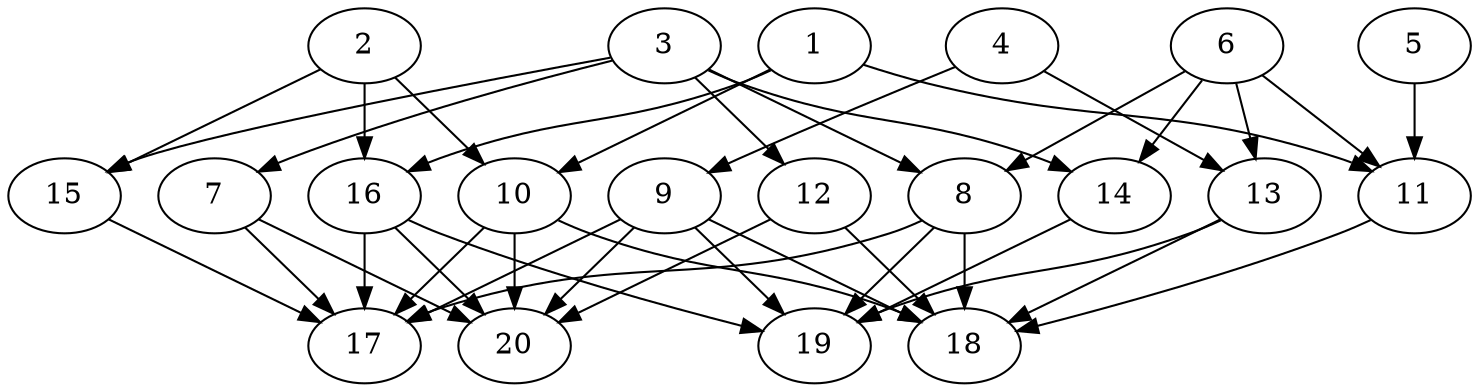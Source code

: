 // DAG automatically generated by daggen at Tue Jul 23 14:25:45 2019
// ./daggen --dot -n 20 --ccr 0.3 --fat 0.7 --regular 0.5 --density 0.6 --mindata 5242880 --maxdata 52428800 
digraph G {
  1 [size="47090347", alpha="0.10", expect_size="14127104"] 
  1 -> 10 [size ="14127104"]
  1 -> 11 [size ="14127104"]
  1 -> 16 [size ="14127104"]
  2 [size="156357973", alpha="0.16", expect_size="46907392"] 
  2 -> 10 [size ="46907392"]
  2 -> 15 [size ="46907392"]
  2 -> 16 [size ="46907392"]
  3 [size="165686613", alpha="0.17", expect_size="49705984"] 
  3 -> 7 [size ="49705984"]
  3 -> 8 [size ="49705984"]
  3 -> 12 [size ="49705984"]
  3 -> 14 [size ="49705984"]
  3 -> 15 [size ="49705984"]
  4 [size="145926827", alpha="0.07", expect_size="43778048"] 
  4 -> 9 [size ="43778048"]
  4 -> 13 [size ="43778048"]
  5 [size="121128960", alpha="0.10", expect_size="36338688"] 
  5 -> 11 [size ="36338688"]
  6 [size="165604693", alpha="0.19", expect_size="49681408"] 
  6 -> 8 [size ="49681408"]
  6 -> 11 [size ="49681408"]
  6 -> 13 [size ="49681408"]
  6 -> 14 [size ="49681408"]
  7 [size="87852373", alpha="0.19", expect_size="26355712"] 
  7 -> 17 [size ="26355712"]
  7 -> 20 [size ="26355712"]
  8 [size="159546027", alpha="0.09", expect_size="47863808"] 
  8 -> 17 [size ="47863808"]
  8 -> 18 [size ="47863808"]
  8 -> 19 [size ="47863808"]
  9 [size="59159893", alpha="0.05", expect_size="17747968"] 
  9 -> 17 [size ="17747968"]
  9 -> 18 [size ="17747968"]
  9 -> 19 [size ="17747968"]
  9 -> 20 [size ="17747968"]
  10 [size="79650133", alpha="0.20", expect_size="23895040"] 
  10 -> 17 [size ="23895040"]
  10 -> 18 [size ="23895040"]
  10 -> 20 [size ="23895040"]
  11 [size="134966613", alpha="0.02", expect_size="40489984"] 
  11 -> 18 [size ="40489984"]
  12 [size="54842027", alpha="0.12", expect_size="16452608"] 
  12 -> 18 [size ="16452608"]
  12 -> 20 [size ="16452608"]
  13 [size="24756907", alpha="0.19", expect_size="7427072"] 
  13 -> 18 [size ="7427072"]
  13 -> 19 [size ="7427072"]
  14 [size="159528960", alpha="0.01", expect_size="47858688"] 
  14 -> 19 [size ="47858688"]
  15 [size="55415467", alpha="0.10", expect_size="16624640"] 
  15 -> 17 [size ="16624640"]
  16 [size="135103147", alpha="0.06", expect_size="40530944"] 
  16 -> 17 [size ="40530944"]
  16 -> 19 [size ="40530944"]
  16 -> 20 [size ="40530944"]
  17 [size="126341120", alpha="0.18", expect_size="37902336"] 
  18 [size="118302720", alpha="0.13", expect_size="35490816"] 
  19 [size="32037547", alpha="0.07", expect_size="9611264"] 
  20 [size="69768533", alpha="0.06", expect_size="20930560"] 
}
